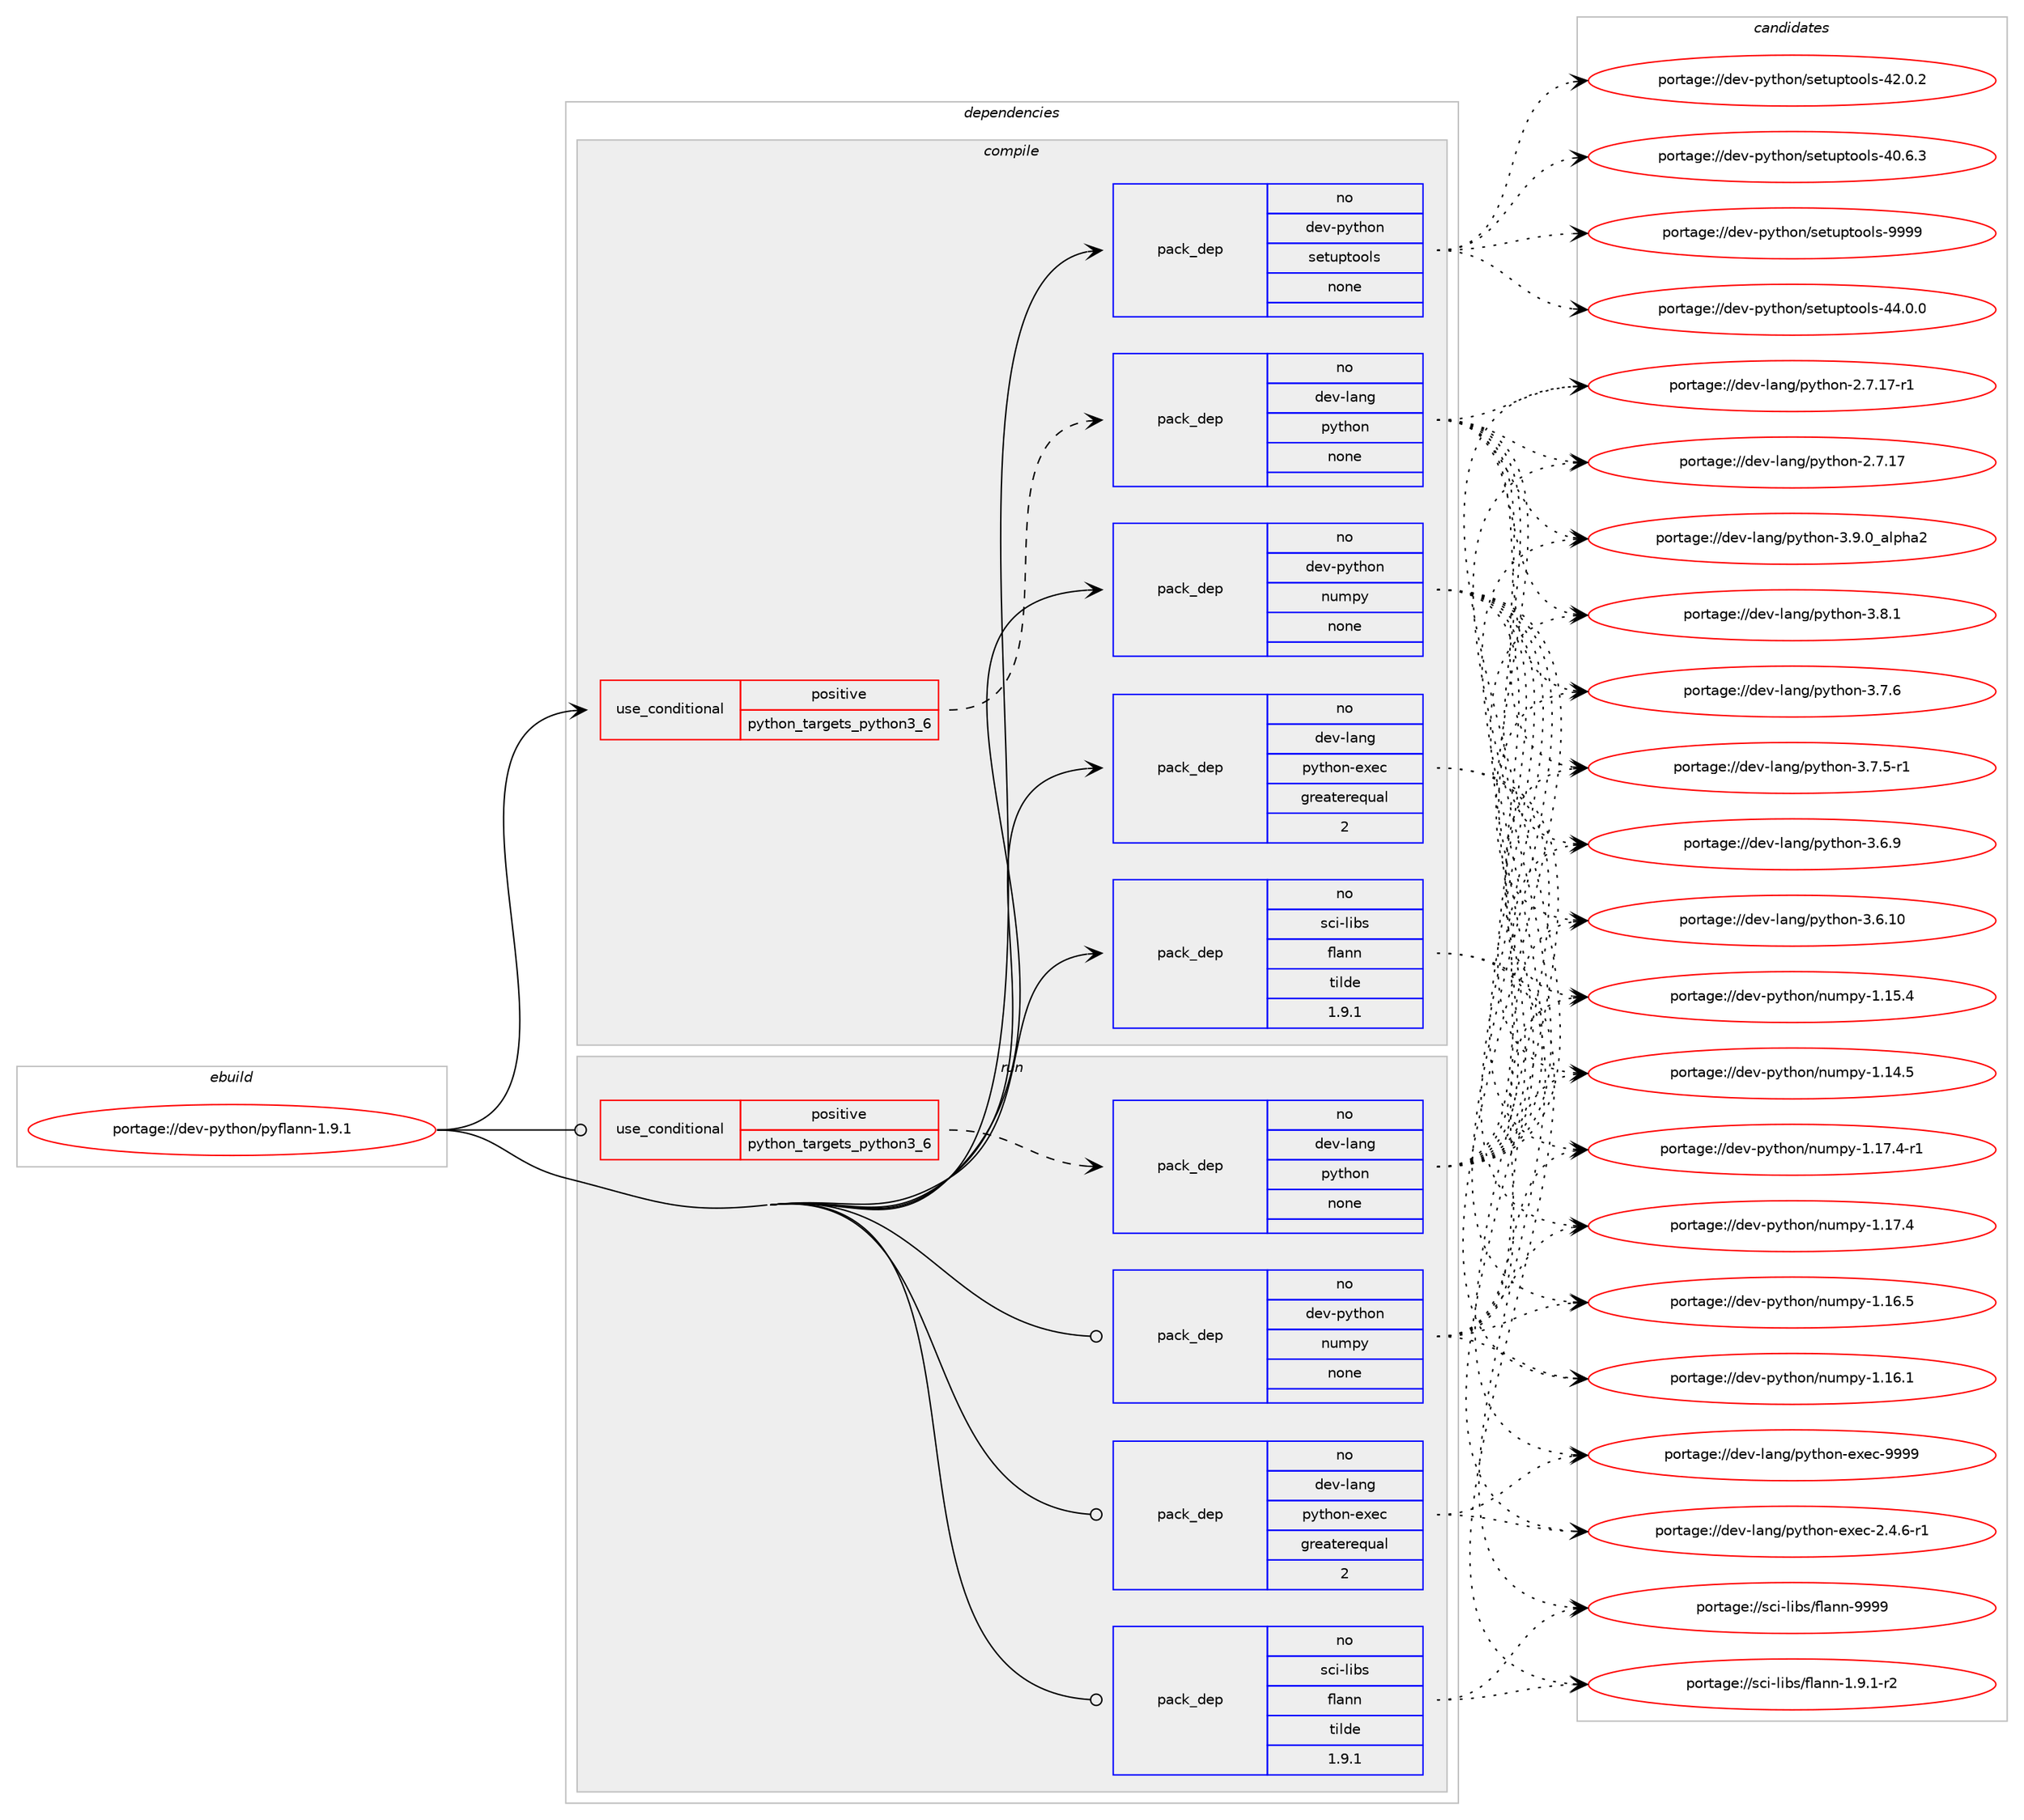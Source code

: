 digraph prolog {

# *************
# Graph options
# *************

newrank=true;
concentrate=true;
compound=true;
graph [rankdir=LR,fontname=Helvetica,fontsize=10,ranksep=1.5];#, ranksep=2.5, nodesep=0.2];
edge  [arrowhead=vee];
node  [fontname=Helvetica,fontsize=10];

# **********
# The ebuild
# **********

subgraph cluster_leftcol {
color=gray;
label=<<i>ebuild</i>>;
id [label="portage://dev-python/pyflann-1.9.1", color=red, width=4, href="../dev-python/pyflann-1.9.1.svg"];
}

# ****************
# The dependencies
# ****************

subgraph cluster_midcol {
color=gray;
label=<<i>dependencies</i>>;
subgraph cluster_compile {
fillcolor="#eeeeee";
style=filled;
label=<<i>compile</i>>;
subgraph cond109533 {
dependency438361 [label=<<TABLE BORDER="0" CELLBORDER="1" CELLSPACING="0" CELLPADDING="4"><TR><TD ROWSPAN="3" CELLPADDING="10">use_conditional</TD></TR><TR><TD>positive</TD></TR><TR><TD>python_targets_python3_6</TD></TR></TABLE>>, shape=none, color=red];
subgraph pack323890 {
dependency438362 [label=<<TABLE BORDER="0" CELLBORDER="1" CELLSPACING="0" CELLPADDING="4" WIDTH="220"><TR><TD ROWSPAN="6" CELLPADDING="30">pack_dep</TD></TR><TR><TD WIDTH="110">no</TD></TR><TR><TD>dev-lang</TD></TR><TR><TD>python</TD></TR><TR><TD>none</TD></TR><TR><TD></TD></TR></TABLE>>, shape=none, color=blue];
}
dependency438361:e -> dependency438362:w [weight=20,style="dashed",arrowhead="vee"];
}
id:e -> dependency438361:w [weight=20,style="solid",arrowhead="vee"];
subgraph pack323891 {
dependency438363 [label=<<TABLE BORDER="0" CELLBORDER="1" CELLSPACING="0" CELLPADDING="4" WIDTH="220"><TR><TD ROWSPAN="6" CELLPADDING="30">pack_dep</TD></TR><TR><TD WIDTH="110">no</TD></TR><TR><TD>dev-lang</TD></TR><TR><TD>python-exec</TD></TR><TR><TD>greaterequal</TD></TR><TR><TD>2</TD></TR></TABLE>>, shape=none, color=blue];
}
id:e -> dependency438363:w [weight=20,style="solid",arrowhead="vee"];
subgraph pack323892 {
dependency438364 [label=<<TABLE BORDER="0" CELLBORDER="1" CELLSPACING="0" CELLPADDING="4" WIDTH="220"><TR><TD ROWSPAN="6" CELLPADDING="30">pack_dep</TD></TR><TR><TD WIDTH="110">no</TD></TR><TR><TD>dev-python</TD></TR><TR><TD>numpy</TD></TR><TR><TD>none</TD></TR><TR><TD></TD></TR></TABLE>>, shape=none, color=blue];
}
id:e -> dependency438364:w [weight=20,style="solid",arrowhead="vee"];
subgraph pack323893 {
dependency438365 [label=<<TABLE BORDER="0" CELLBORDER="1" CELLSPACING="0" CELLPADDING="4" WIDTH="220"><TR><TD ROWSPAN="6" CELLPADDING="30">pack_dep</TD></TR><TR><TD WIDTH="110">no</TD></TR><TR><TD>dev-python</TD></TR><TR><TD>setuptools</TD></TR><TR><TD>none</TD></TR><TR><TD></TD></TR></TABLE>>, shape=none, color=blue];
}
id:e -> dependency438365:w [weight=20,style="solid",arrowhead="vee"];
subgraph pack323894 {
dependency438366 [label=<<TABLE BORDER="0" CELLBORDER="1" CELLSPACING="0" CELLPADDING="4" WIDTH="220"><TR><TD ROWSPAN="6" CELLPADDING="30">pack_dep</TD></TR><TR><TD WIDTH="110">no</TD></TR><TR><TD>sci-libs</TD></TR><TR><TD>flann</TD></TR><TR><TD>tilde</TD></TR><TR><TD>1.9.1</TD></TR></TABLE>>, shape=none, color=blue];
}
id:e -> dependency438366:w [weight=20,style="solid",arrowhead="vee"];
}
subgraph cluster_compileandrun {
fillcolor="#eeeeee";
style=filled;
label=<<i>compile and run</i>>;
}
subgraph cluster_run {
fillcolor="#eeeeee";
style=filled;
label=<<i>run</i>>;
subgraph cond109534 {
dependency438367 [label=<<TABLE BORDER="0" CELLBORDER="1" CELLSPACING="0" CELLPADDING="4"><TR><TD ROWSPAN="3" CELLPADDING="10">use_conditional</TD></TR><TR><TD>positive</TD></TR><TR><TD>python_targets_python3_6</TD></TR></TABLE>>, shape=none, color=red];
subgraph pack323895 {
dependency438368 [label=<<TABLE BORDER="0" CELLBORDER="1" CELLSPACING="0" CELLPADDING="4" WIDTH="220"><TR><TD ROWSPAN="6" CELLPADDING="30">pack_dep</TD></TR><TR><TD WIDTH="110">no</TD></TR><TR><TD>dev-lang</TD></TR><TR><TD>python</TD></TR><TR><TD>none</TD></TR><TR><TD></TD></TR></TABLE>>, shape=none, color=blue];
}
dependency438367:e -> dependency438368:w [weight=20,style="dashed",arrowhead="vee"];
}
id:e -> dependency438367:w [weight=20,style="solid",arrowhead="odot"];
subgraph pack323896 {
dependency438369 [label=<<TABLE BORDER="0" CELLBORDER="1" CELLSPACING="0" CELLPADDING="4" WIDTH="220"><TR><TD ROWSPAN="6" CELLPADDING="30">pack_dep</TD></TR><TR><TD WIDTH="110">no</TD></TR><TR><TD>dev-lang</TD></TR><TR><TD>python-exec</TD></TR><TR><TD>greaterequal</TD></TR><TR><TD>2</TD></TR></TABLE>>, shape=none, color=blue];
}
id:e -> dependency438369:w [weight=20,style="solid",arrowhead="odot"];
subgraph pack323897 {
dependency438370 [label=<<TABLE BORDER="0" CELLBORDER="1" CELLSPACING="0" CELLPADDING="4" WIDTH="220"><TR><TD ROWSPAN="6" CELLPADDING="30">pack_dep</TD></TR><TR><TD WIDTH="110">no</TD></TR><TR><TD>dev-python</TD></TR><TR><TD>numpy</TD></TR><TR><TD>none</TD></TR><TR><TD></TD></TR></TABLE>>, shape=none, color=blue];
}
id:e -> dependency438370:w [weight=20,style="solid",arrowhead="odot"];
subgraph pack323898 {
dependency438371 [label=<<TABLE BORDER="0" CELLBORDER="1" CELLSPACING="0" CELLPADDING="4" WIDTH="220"><TR><TD ROWSPAN="6" CELLPADDING="30">pack_dep</TD></TR><TR><TD WIDTH="110">no</TD></TR><TR><TD>sci-libs</TD></TR><TR><TD>flann</TD></TR><TR><TD>tilde</TD></TR><TR><TD>1.9.1</TD></TR></TABLE>>, shape=none, color=blue];
}
id:e -> dependency438371:w [weight=20,style="solid",arrowhead="odot"];
}
}

# **************
# The candidates
# **************

subgraph cluster_choices {
rank=same;
color=gray;
label=<<i>candidates</i>>;

subgraph choice323890 {
color=black;
nodesep=1;
choice10010111845108971101034711212111610411111045514657464895971081121049750 [label="portage://dev-lang/python-3.9.0_alpha2", color=red, width=4,href="../dev-lang/python-3.9.0_alpha2.svg"];
choice100101118451089711010347112121116104111110455146564649 [label="portage://dev-lang/python-3.8.1", color=red, width=4,href="../dev-lang/python-3.8.1.svg"];
choice100101118451089711010347112121116104111110455146554654 [label="portage://dev-lang/python-3.7.6", color=red, width=4,href="../dev-lang/python-3.7.6.svg"];
choice1001011184510897110103471121211161041111104551465546534511449 [label="portage://dev-lang/python-3.7.5-r1", color=red, width=4,href="../dev-lang/python-3.7.5-r1.svg"];
choice100101118451089711010347112121116104111110455146544657 [label="portage://dev-lang/python-3.6.9", color=red, width=4,href="../dev-lang/python-3.6.9.svg"];
choice10010111845108971101034711212111610411111045514654464948 [label="portage://dev-lang/python-3.6.10", color=red, width=4,href="../dev-lang/python-3.6.10.svg"];
choice100101118451089711010347112121116104111110455046554649554511449 [label="portage://dev-lang/python-2.7.17-r1", color=red, width=4,href="../dev-lang/python-2.7.17-r1.svg"];
choice10010111845108971101034711212111610411111045504655464955 [label="portage://dev-lang/python-2.7.17", color=red, width=4,href="../dev-lang/python-2.7.17.svg"];
dependency438362:e -> choice10010111845108971101034711212111610411111045514657464895971081121049750:w [style=dotted,weight="100"];
dependency438362:e -> choice100101118451089711010347112121116104111110455146564649:w [style=dotted,weight="100"];
dependency438362:e -> choice100101118451089711010347112121116104111110455146554654:w [style=dotted,weight="100"];
dependency438362:e -> choice1001011184510897110103471121211161041111104551465546534511449:w [style=dotted,weight="100"];
dependency438362:e -> choice100101118451089711010347112121116104111110455146544657:w [style=dotted,weight="100"];
dependency438362:e -> choice10010111845108971101034711212111610411111045514654464948:w [style=dotted,weight="100"];
dependency438362:e -> choice100101118451089711010347112121116104111110455046554649554511449:w [style=dotted,weight="100"];
dependency438362:e -> choice10010111845108971101034711212111610411111045504655464955:w [style=dotted,weight="100"];
}
subgraph choice323891 {
color=black;
nodesep=1;
choice10010111845108971101034711212111610411111045101120101994557575757 [label="portage://dev-lang/python-exec-9999", color=red, width=4,href="../dev-lang/python-exec-9999.svg"];
choice10010111845108971101034711212111610411111045101120101994550465246544511449 [label="portage://dev-lang/python-exec-2.4.6-r1", color=red, width=4,href="../dev-lang/python-exec-2.4.6-r1.svg"];
dependency438363:e -> choice10010111845108971101034711212111610411111045101120101994557575757:w [style=dotted,weight="100"];
dependency438363:e -> choice10010111845108971101034711212111610411111045101120101994550465246544511449:w [style=dotted,weight="100"];
}
subgraph choice323892 {
color=black;
nodesep=1;
choice1001011184511212111610411111047110117109112121454946495546524511449 [label="portage://dev-python/numpy-1.17.4-r1", color=red, width=4,href="../dev-python/numpy-1.17.4-r1.svg"];
choice100101118451121211161041111104711011710911212145494649554652 [label="portage://dev-python/numpy-1.17.4", color=red, width=4,href="../dev-python/numpy-1.17.4.svg"];
choice100101118451121211161041111104711011710911212145494649544653 [label="portage://dev-python/numpy-1.16.5", color=red, width=4,href="../dev-python/numpy-1.16.5.svg"];
choice100101118451121211161041111104711011710911212145494649544649 [label="portage://dev-python/numpy-1.16.1", color=red, width=4,href="../dev-python/numpy-1.16.1.svg"];
choice100101118451121211161041111104711011710911212145494649534652 [label="portage://dev-python/numpy-1.15.4", color=red, width=4,href="../dev-python/numpy-1.15.4.svg"];
choice100101118451121211161041111104711011710911212145494649524653 [label="portage://dev-python/numpy-1.14.5", color=red, width=4,href="../dev-python/numpy-1.14.5.svg"];
dependency438364:e -> choice1001011184511212111610411111047110117109112121454946495546524511449:w [style=dotted,weight="100"];
dependency438364:e -> choice100101118451121211161041111104711011710911212145494649554652:w [style=dotted,weight="100"];
dependency438364:e -> choice100101118451121211161041111104711011710911212145494649544653:w [style=dotted,weight="100"];
dependency438364:e -> choice100101118451121211161041111104711011710911212145494649544649:w [style=dotted,weight="100"];
dependency438364:e -> choice100101118451121211161041111104711011710911212145494649534652:w [style=dotted,weight="100"];
dependency438364:e -> choice100101118451121211161041111104711011710911212145494649524653:w [style=dotted,weight="100"];
}
subgraph choice323893 {
color=black;
nodesep=1;
choice10010111845112121116104111110471151011161171121161111111081154557575757 [label="portage://dev-python/setuptools-9999", color=red, width=4,href="../dev-python/setuptools-9999.svg"];
choice100101118451121211161041111104711510111611711211611111110811545525246484648 [label="portage://dev-python/setuptools-44.0.0", color=red, width=4,href="../dev-python/setuptools-44.0.0.svg"];
choice100101118451121211161041111104711510111611711211611111110811545525046484650 [label="portage://dev-python/setuptools-42.0.2", color=red, width=4,href="../dev-python/setuptools-42.0.2.svg"];
choice100101118451121211161041111104711510111611711211611111110811545524846544651 [label="portage://dev-python/setuptools-40.6.3", color=red, width=4,href="../dev-python/setuptools-40.6.3.svg"];
dependency438365:e -> choice10010111845112121116104111110471151011161171121161111111081154557575757:w [style=dotted,weight="100"];
dependency438365:e -> choice100101118451121211161041111104711510111611711211611111110811545525246484648:w [style=dotted,weight="100"];
dependency438365:e -> choice100101118451121211161041111104711510111611711211611111110811545525046484650:w [style=dotted,weight="100"];
dependency438365:e -> choice100101118451121211161041111104711510111611711211611111110811545524846544651:w [style=dotted,weight="100"];
}
subgraph choice323894 {
color=black;
nodesep=1;
choice11599105451081059811547102108971101104557575757 [label="portage://sci-libs/flann-9999", color=red, width=4,href="../sci-libs/flann-9999.svg"];
choice11599105451081059811547102108971101104549465746494511450 [label="portage://sci-libs/flann-1.9.1-r2", color=red, width=4,href="../sci-libs/flann-1.9.1-r2.svg"];
dependency438366:e -> choice11599105451081059811547102108971101104557575757:w [style=dotted,weight="100"];
dependency438366:e -> choice11599105451081059811547102108971101104549465746494511450:w [style=dotted,weight="100"];
}
subgraph choice323895 {
color=black;
nodesep=1;
choice10010111845108971101034711212111610411111045514657464895971081121049750 [label="portage://dev-lang/python-3.9.0_alpha2", color=red, width=4,href="../dev-lang/python-3.9.0_alpha2.svg"];
choice100101118451089711010347112121116104111110455146564649 [label="portage://dev-lang/python-3.8.1", color=red, width=4,href="../dev-lang/python-3.8.1.svg"];
choice100101118451089711010347112121116104111110455146554654 [label="portage://dev-lang/python-3.7.6", color=red, width=4,href="../dev-lang/python-3.7.6.svg"];
choice1001011184510897110103471121211161041111104551465546534511449 [label="portage://dev-lang/python-3.7.5-r1", color=red, width=4,href="../dev-lang/python-3.7.5-r1.svg"];
choice100101118451089711010347112121116104111110455146544657 [label="portage://dev-lang/python-3.6.9", color=red, width=4,href="../dev-lang/python-3.6.9.svg"];
choice10010111845108971101034711212111610411111045514654464948 [label="portage://dev-lang/python-3.6.10", color=red, width=4,href="../dev-lang/python-3.6.10.svg"];
choice100101118451089711010347112121116104111110455046554649554511449 [label="portage://dev-lang/python-2.7.17-r1", color=red, width=4,href="../dev-lang/python-2.7.17-r1.svg"];
choice10010111845108971101034711212111610411111045504655464955 [label="portage://dev-lang/python-2.7.17", color=red, width=4,href="../dev-lang/python-2.7.17.svg"];
dependency438368:e -> choice10010111845108971101034711212111610411111045514657464895971081121049750:w [style=dotted,weight="100"];
dependency438368:e -> choice100101118451089711010347112121116104111110455146564649:w [style=dotted,weight="100"];
dependency438368:e -> choice100101118451089711010347112121116104111110455146554654:w [style=dotted,weight="100"];
dependency438368:e -> choice1001011184510897110103471121211161041111104551465546534511449:w [style=dotted,weight="100"];
dependency438368:e -> choice100101118451089711010347112121116104111110455146544657:w [style=dotted,weight="100"];
dependency438368:e -> choice10010111845108971101034711212111610411111045514654464948:w [style=dotted,weight="100"];
dependency438368:e -> choice100101118451089711010347112121116104111110455046554649554511449:w [style=dotted,weight="100"];
dependency438368:e -> choice10010111845108971101034711212111610411111045504655464955:w [style=dotted,weight="100"];
}
subgraph choice323896 {
color=black;
nodesep=1;
choice10010111845108971101034711212111610411111045101120101994557575757 [label="portage://dev-lang/python-exec-9999", color=red, width=4,href="../dev-lang/python-exec-9999.svg"];
choice10010111845108971101034711212111610411111045101120101994550465246544511449 [label="portage://dev-lang/python-exec-2.4.6-r1", color=red, width=4,href="../dev-lang/python-exec-2.4.6-r1.svg"];
dependency438369:e -> choice10010111845108971101034711212111610411111045101120101994557575757:w [style=dotted,weight="100"];
dependency438369:e -> choice10010111845108971101034711212111610411111045101120101994550465246544511449:w [style=dotted,weight="100"];
}
subgraph choice323897 {
color=black;
nodesep=1;
choice1001011184511212111610411111047110117109112121454946495546524511449 [label="portage://dev-python/numpy-1.17.4-r1", color=red, width=4,href="../dev-python/numpy-1.17.4-r1.svg"];
choice100101118451121211161041111104711011710911212145494649554652 [label="portage://dev-python/numpy-1.17.4", color=red, width=4,href="../dev-python/numpy-1.17.4.svg"];
choice100101118451121211161041111104711011710911212145494649544653 [label="portage://dev-python/numpy-1.16.5", color=red, width=4,href="../dev-python/numpy-1.16.5.svg"];
choice100101118451121211161041111104711011710911212145494649544649 [label="portage://dev-python/numpy-1.16.1", color=red, width=4,href="../dev-python/numpy-1.16.1.svg"];
choice100101118451121211161041111104711011710911212145494649534652 [label="portage://dev-python/numpy-1.15.4", color=red, width=4,href="../dev-python/numpy-1.15.4.svg"];
choice100101118451121211161041111104711011710911212145494649524653 [label="portage://dev-python/numpy-1.14.5", color=red, width=4,href="../dev-python/numpy-1.14.5.svg"];
dependency438370:e -> choice1001011184511212111610411111047110117109112121454946495546524511449:w [style=dotted,weight="100"];
dependency438370:e -> choice100101118451121211161041111104711011710911212145494649554652:w [style=dotted,weight="100"];
dependency438370:e -> choice100101118451121211161041111104711011710911212145494649544653:w [style=dotted,weight="100"];
dependency438370:e -> choice100101118451121211161041111104711011710911212145494649544649:w [style=dotted,weight="100"];
dependency438370:e -> choice100101118451121211161041111104711011710911212145494649534652:w [style=dotted,weight="100"];
dependency438370:e -> choice100101118451121211161041111104711011710911212145494649524653:w [style=dotted,weight="100"];
}
subgraph choice323898 {
color=black;
nodesep=1;
choice11599105451081059811547102108971101104557575757 [label="portage://sci-libs/flann-9999", color=red, width=4,href="../sci-libs/flann-9999.svg"];
choice11599105451081059811547102108971101104549465746494511450 [label="portage://sci-libs/flann-1.9.1-r2", color=red, width=4,href="../sci-libs/flann-1.9.1-r2.svg"];
dependency438371:e -> choice11599105451081059811547102108971101104557575757:w [style=dotted,weight="100"];
dependency438371:e -> choice11599105451081059811547102108971101104549465746494511450:w [style=dotted,weight="100"];
}
}

}
